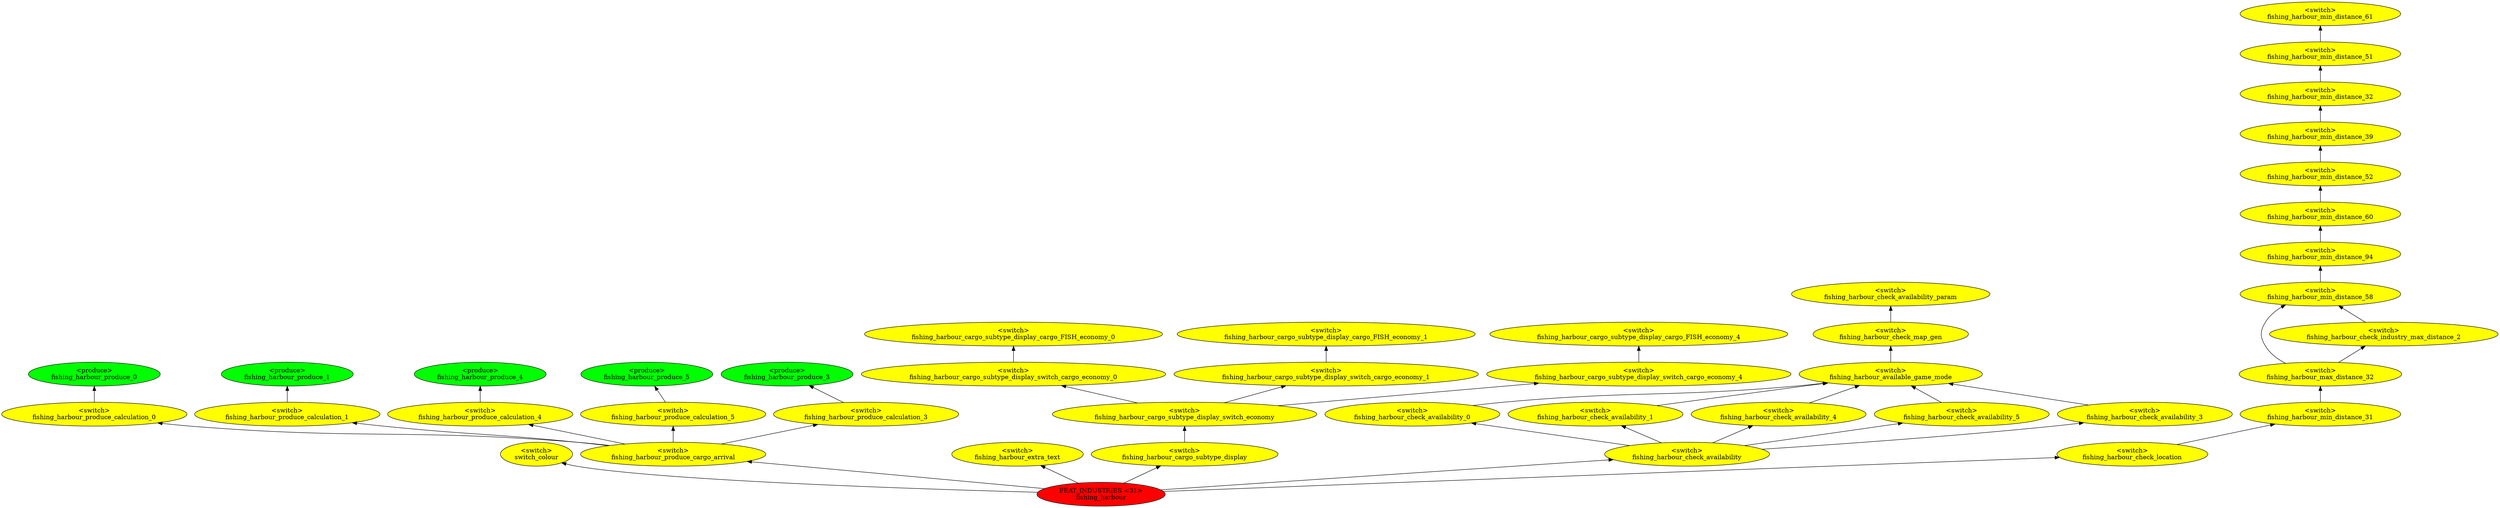 digraph {
rankdir="BT"
switch_colour [fillcolor=yellow style="filled" label="<switch>\nswitch_colour"]
fishing_harbour_produce_0 [fillcolor=green style="filled" label="<produce>\nfishing_harbour_produce_0"]
fishing_harbour_produce_calculation_0 [fillcolor=yellow style="filled" label="<switch>\nfishing_harbour_produce_calculation_0"]
fishing_harbour_produce_1 [fillcolor=green style="filled" label="<produce>\nfishing_harbour_produce_1"]
fishing_harbour_produce_calculation_1 [fillcolor=yellow style="filled" label="<switch>\nfishing_harbour_produce_calculation_1"]
fishing_harbour_produce_4 [fillcolor=green style="filled" label="<produce>\nfishing_harbour_produce_4"]
fishing_harbour_produce_calculation_4 [fillcolor=yellow style="filled" label="<switch>\nfishing_harbour_produce_calculation_4"]
fishing_harbour_produce_5 [fillcolor=green style="filled" label="<produce>\nfishing_harbour_produce_5"]
fishing_harbour_produce_calculation_5 [fillcolor=yellow style="filled" label="<switch>\nfishing_harbour_produce_calculation_5"]
fishing_harbour_produce_3 [fillcolor=green style="filled" label="<produce>\nfishing_harbour_produce_3"]
fishing_harbour_produce_calculation_3 [fillcolor=yellow style="filled" label="<switch>\nfishing_harbour_produce_calculation_3"]
fishing_harbour_produce_cargo_arrival [fillcolor=yellow style="filled" label="<switch>\nfishing_harbour_produce_cargo_arrival"]
fishing_harbour_extra_text [fillcolor=yellow style="filled" label="<switch>\nfishing_harbour_extra_text"]
fishing_harbour_cargo_subtype_display_cargo_FISH_economy_0 [fillcolor=yellow style="filled" label="<switch>\nfishing_harbour_cargo_subtype_display_cargo_FISH_economy_0"]
fishing_harbour_cargo_subtype_display_switch_cargo_economy_0 [fillcolor=yellow style="filled" label="<switch>\nfishing_harbour_cargo_subtype_display_switch_cargo_economy_0"]
fishing_harbour_cargo_subtype_display_cargo_FISH_economy_1 [fillcolor=yellow style="filled" label="<switch>\nfishing_harbour_cargo_subtype_display_cargo_FISH_economy_1"]
fishing_harbour_cargo_subtype_display_switch_cargo_economy_1 [fillcolor=yellow style="filled" label="<switch>\nfishing_harbour_cargo_subtype_display_switch_cargo_economy_1"]
fishing_harbour_cargo_subtype_display_cargo_FISH_economy_4 [fillcolor=yellow style="filled" label="<switch>\nfishing_harbour_cargo_subtype_display_cargo_FISH_economy_4"]
fishing_harbour_cargo_subtype_display_switch_cargo_economy_4 [fillcolor=yellow style="filled" label="<switch>\nfishing_harbour_cargo_subtype_display_switch_cargo_economy_4"]
fishing_harbour_cargo_subtype_display_switch_economy [fillcolor=yellow style="filled" label="<switch>\nfishing_harbour_cargo_subtype_display_switch_economy"]
fishing_harbour_cargo_subtype_display [fillcolor=yellow style="filled" label="<switch>\nfishing_harbour_cargo_subtype_display"]
fishing_harbour_check_availability_param [fillcolor=yellow style="filled" label="<switch>\nfishing_harbour_check_availability_param"]
fishing_harbour_check_map_gen [fillcolor=yellow style="filled" label="<switch>\nfishing_harbour_check_map_gen"]
fishing_harbour_available_game_mode [fillcolor=yellow style="filled" label="<switch>\nfishing_harbour_available_game_mode"]
fishing_harbour_check_availability_0 [fillcolor=yellow style="filled" label="<switch>\nfishing_harbour_check_availability_0"]
fishing_harbour_check_availability_1 [fillcolor=yellow style="filled" label="<switch>\nfishing_harbour_check_availability_1"]
fishing_harbour_check_availability_4 [fillcolor=yellow style="filled" label="<switch>\nfishing_harbour_check_availability_4"]
fishing_harbour_check_availability_5 [fillcolor=yellow style="filled" label="<switch>\nfishing_harbour_check_availability_5"]
fishing_harbour_check_availability_3 [fillcolor=yellow style="filled" label="<switch>\nfishing_harbour_check_availability_3"]
fishing_harbour_check_availability [fillcolor=yellow style="filled" label="<switch>\nfishing_harbour_check_availability"]
fishing_harbour_min_distance_61 [fillcolor=yellow style="filled" label="<switch>\nfishing_harbour_min_distance_61"]
fishing_harbour_min_distance_51 [fillcolor=yellow style="filled" label="<switch>\nfishing_harbour_min_distance_51"]
fishing_harbour_min_distance_32 [fillcolor=yellow style="filled" label="<switch>\nfishing_harbour_min_distance_32"]
fishing_harbour_min_distance_39 [fillcolor=yellow style="filled" label="<switch>\nfishing_harbour_min_distance_39"]
fishing_harbour_min_distance_52 [fillcolor=yellow style="filled" label="<switch>\nfishing_harbour_min_distance_52"]
fishing_harbour_min_distance_60 [fillcolor=yellow style="filled" label="<switch>\nfishing_harbour_min_distance_60"]
fishing_harbour_min_distance_94 [fillcolor=yellow style="filled" label="<switch>\nfishing_harbour_min_distance_94"]
fishing_harbour_min_distance_58 [fillcolor=yellow style="filled" label="<switch>\nfishing_harbour_min_distance_58"]
fishing_harbour_check_industry_max_distance_2 [fillcolor=yellow style="filled" label="<switch>\nfishing_harbour_check_industry_max_distance_2"]
fishing_harbour_max_distance_32 [fillcolor=yellow style="filled" label="<switch>\nfishing_harbour_max_distance_32"]
fishing_harbour_min_distance_31 [fillcolor=yellow style="filled" label="<switch>\nfishing_harbour_min_distance_31"]
fishing_harbour_check_location [fillcolor=yellow style="filled" label="<switch>\nfishing_harbour_check_location"]
fishing_harbour [fillcolor=red style="filled" label="FEAT_INDUSTRIES <31>\nfishing_harbour"]
fishing_harbour_check_availability->fishing_harbour_check_availability_0
fishing_harbour->switch_colour
fishing_harbour_check_industry_max_distance_2->fishing_harbour_min_distance_58
fishing_harbour_produce_calculation_4->fishing_harbour_produce_4
fishing_harbour_check_availability_5->fishing_harbour_available_game_mode
fishing_harbour_check_availability->fishing_harbour_check_availability_3
fishing_harbour_produce_calculation_5->fishing_harbour_produce_5
fishing_harbour_check_location->fishing_harbour_min_distance_31
fishing_harbour_produce_cargo_arrival->fishing_harbour_produce_calculation_4
fishing_harbour_check_availability->fishing_harbour_check_availability_4
fishing_harbour_cargo_subtype_display->fishing_harbour_cargo_subtype_display_switch_economy
fishing_harbour->fishing_harbour_cargo_subtype_display
fishing_harbour_min_distance_32->fishing_harbour_min_distance_51
fishing_harbour_check_availability->fishing_harbour_check_availability_1
fishing_harbour_min_distance_51->fishing_harbour_min_distance_61
fishing_harbour_check_availability_3->fishing_harbour_available_game_mode
fishing_harbour_max_distance_32->fishing_harbour_min_distance_58
fishing_harbour_min_distance_58->fishing_harbour_min_distance_94
fishing_harbour_cargo_subtype_display_switch_cargo_economy_4->fishing_harbour_cargo_subtype_display_cargo_FISH_economy_4
fishing_harbour_min_distance_52->fishing_harbour_min_distance_39
fishing_harbour_cargo_subtype_display_switch_economy->fishing_harbour_cargo_subtype_display_switch_cargo_economy_1
fishing_harbour_produce_cargo_arrival->fishing_harbour_produce_calculation_0
fishing_harbour_produce_cargo_arrival->fishing_harbour_produce_calculation_1
fishing_harbour->fishing_harbour_check_location
fishing_harbour_min_distance_31->fishing_harbour_max_distance_32
fishing_harbour_available_game_mode->fishing_harbour_check_map_gen
fishing_harbour_min_distance_39->fishing_harbour_min_distance_32
fishing_harbour_produce_cargo_arrival->fishing_harbour_produce_calculation_5
fishing_harbour->fishing_harbour_extra_text
fishing_harbour_min_distance_94->fishing_harbour_min_distance_60
fishing_harbour_check_map_gen->fishing_harbour_check_availability_param
fishing_harbour_check_availability_4->fishing_harbour_available_game_mode
fishing_harbour_check_availability_0->fishing_harbour_available_game_mode
fishing_harbour_max_distance_32->fishing_harbour_check_industry_max_distance_2
fishing_harbour_check_availability_1->fishing_harbour_available_game_mode
fishing_harbour_check_availability->fishing_harbour_check_availability_5
fishing_harbour_cargo_subtype_display_switch_economy->fishing_harbour_cargo_subtype_display_switch_cargo_economy_0
fishing_harbour_produce_cargo_arrival->fishing_harbour_produce_calculation_3
fishing_harbour_produce_calculation_0->fishing_harbour_produce_0
fishing_harbour->fishing_harbour_check_availability
fishing_harbour_produce_calculation_1->fishing_harbour_produce_1
fishing_harbour_cargo_subtype_display_switch_cargo_economy_1->fishing_harbour_cargo_subtype_display_cargo_FISH_economy_1
fishing_harbour_produce_calculation_3->fishing_harbour_produce_3
fishing_harbour->fishing_harbour_produce_cargo_arrival
fishing_harbour_cargo_subtype_display_switch_cargo_economy_0->fishing_harbour_cargo_subtype_display_cargo_FISH_economy_0
fishing_harbour_cargo_subtype_display_switch_economy->fishing_harbour_cargo_subtype_display_switch_cargo_economy_4
fishing_harbour_min_distance_60->fishing_harbour_min_distance_52
}
